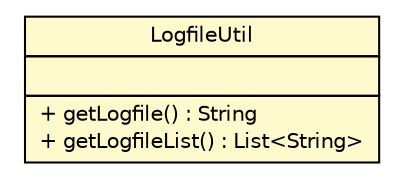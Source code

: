 #!/usr/local/bin/dot
#
# Class diagram 
# Generated by UMLGraph version R5_6-24-gf6e263 (http://www.umlgraph.org/)
#

digraph G {
	edge [fontname="Helvetica",fontsize=10,labelfontname="Helvetica",labelfontsize=10];
	node [fontname="Helvetica",fontsize=10,shape=plaintext];
	nodesep=0.25;
	ranksep=0.5;
	// nl.b3p.web.jsp.LogfileUtil
	c28 [label=<<table title="nl.b3p.web.jsp.LogfileUtil" border="0" cellborder="1" cellspacing="0" cellpadding="2" port="p" bgcolor="lemonChiffon" href="./LogfileUtil.html">
		<tr><td><table border="0" cellspacing="0" cellpadding="1">
<tr><td align="center" balign="center"> LogfileUtil </td></tr>
		</table></td></tr>
		<tr><td><table border="0" cellspacing="0" cellpadding="1">
<tr><td align="left" balign="left">  </td></tr>
		</table></td></tr>
		<tr><td><table border="0" cellspacing="0" cellpadding="1">
<tr><td align="left" balign="left"> + getLogfile() : String </td></tr>
<tr><td align="left" balign="left"> + getLogfileList() : List&lt;String&gt; </td></tr>
		</table></td></tr>
		</table>>, URL="./LogfileUtil.html", fontname="Helvetica", fontcolor="black", fontsize=10.0];
}

